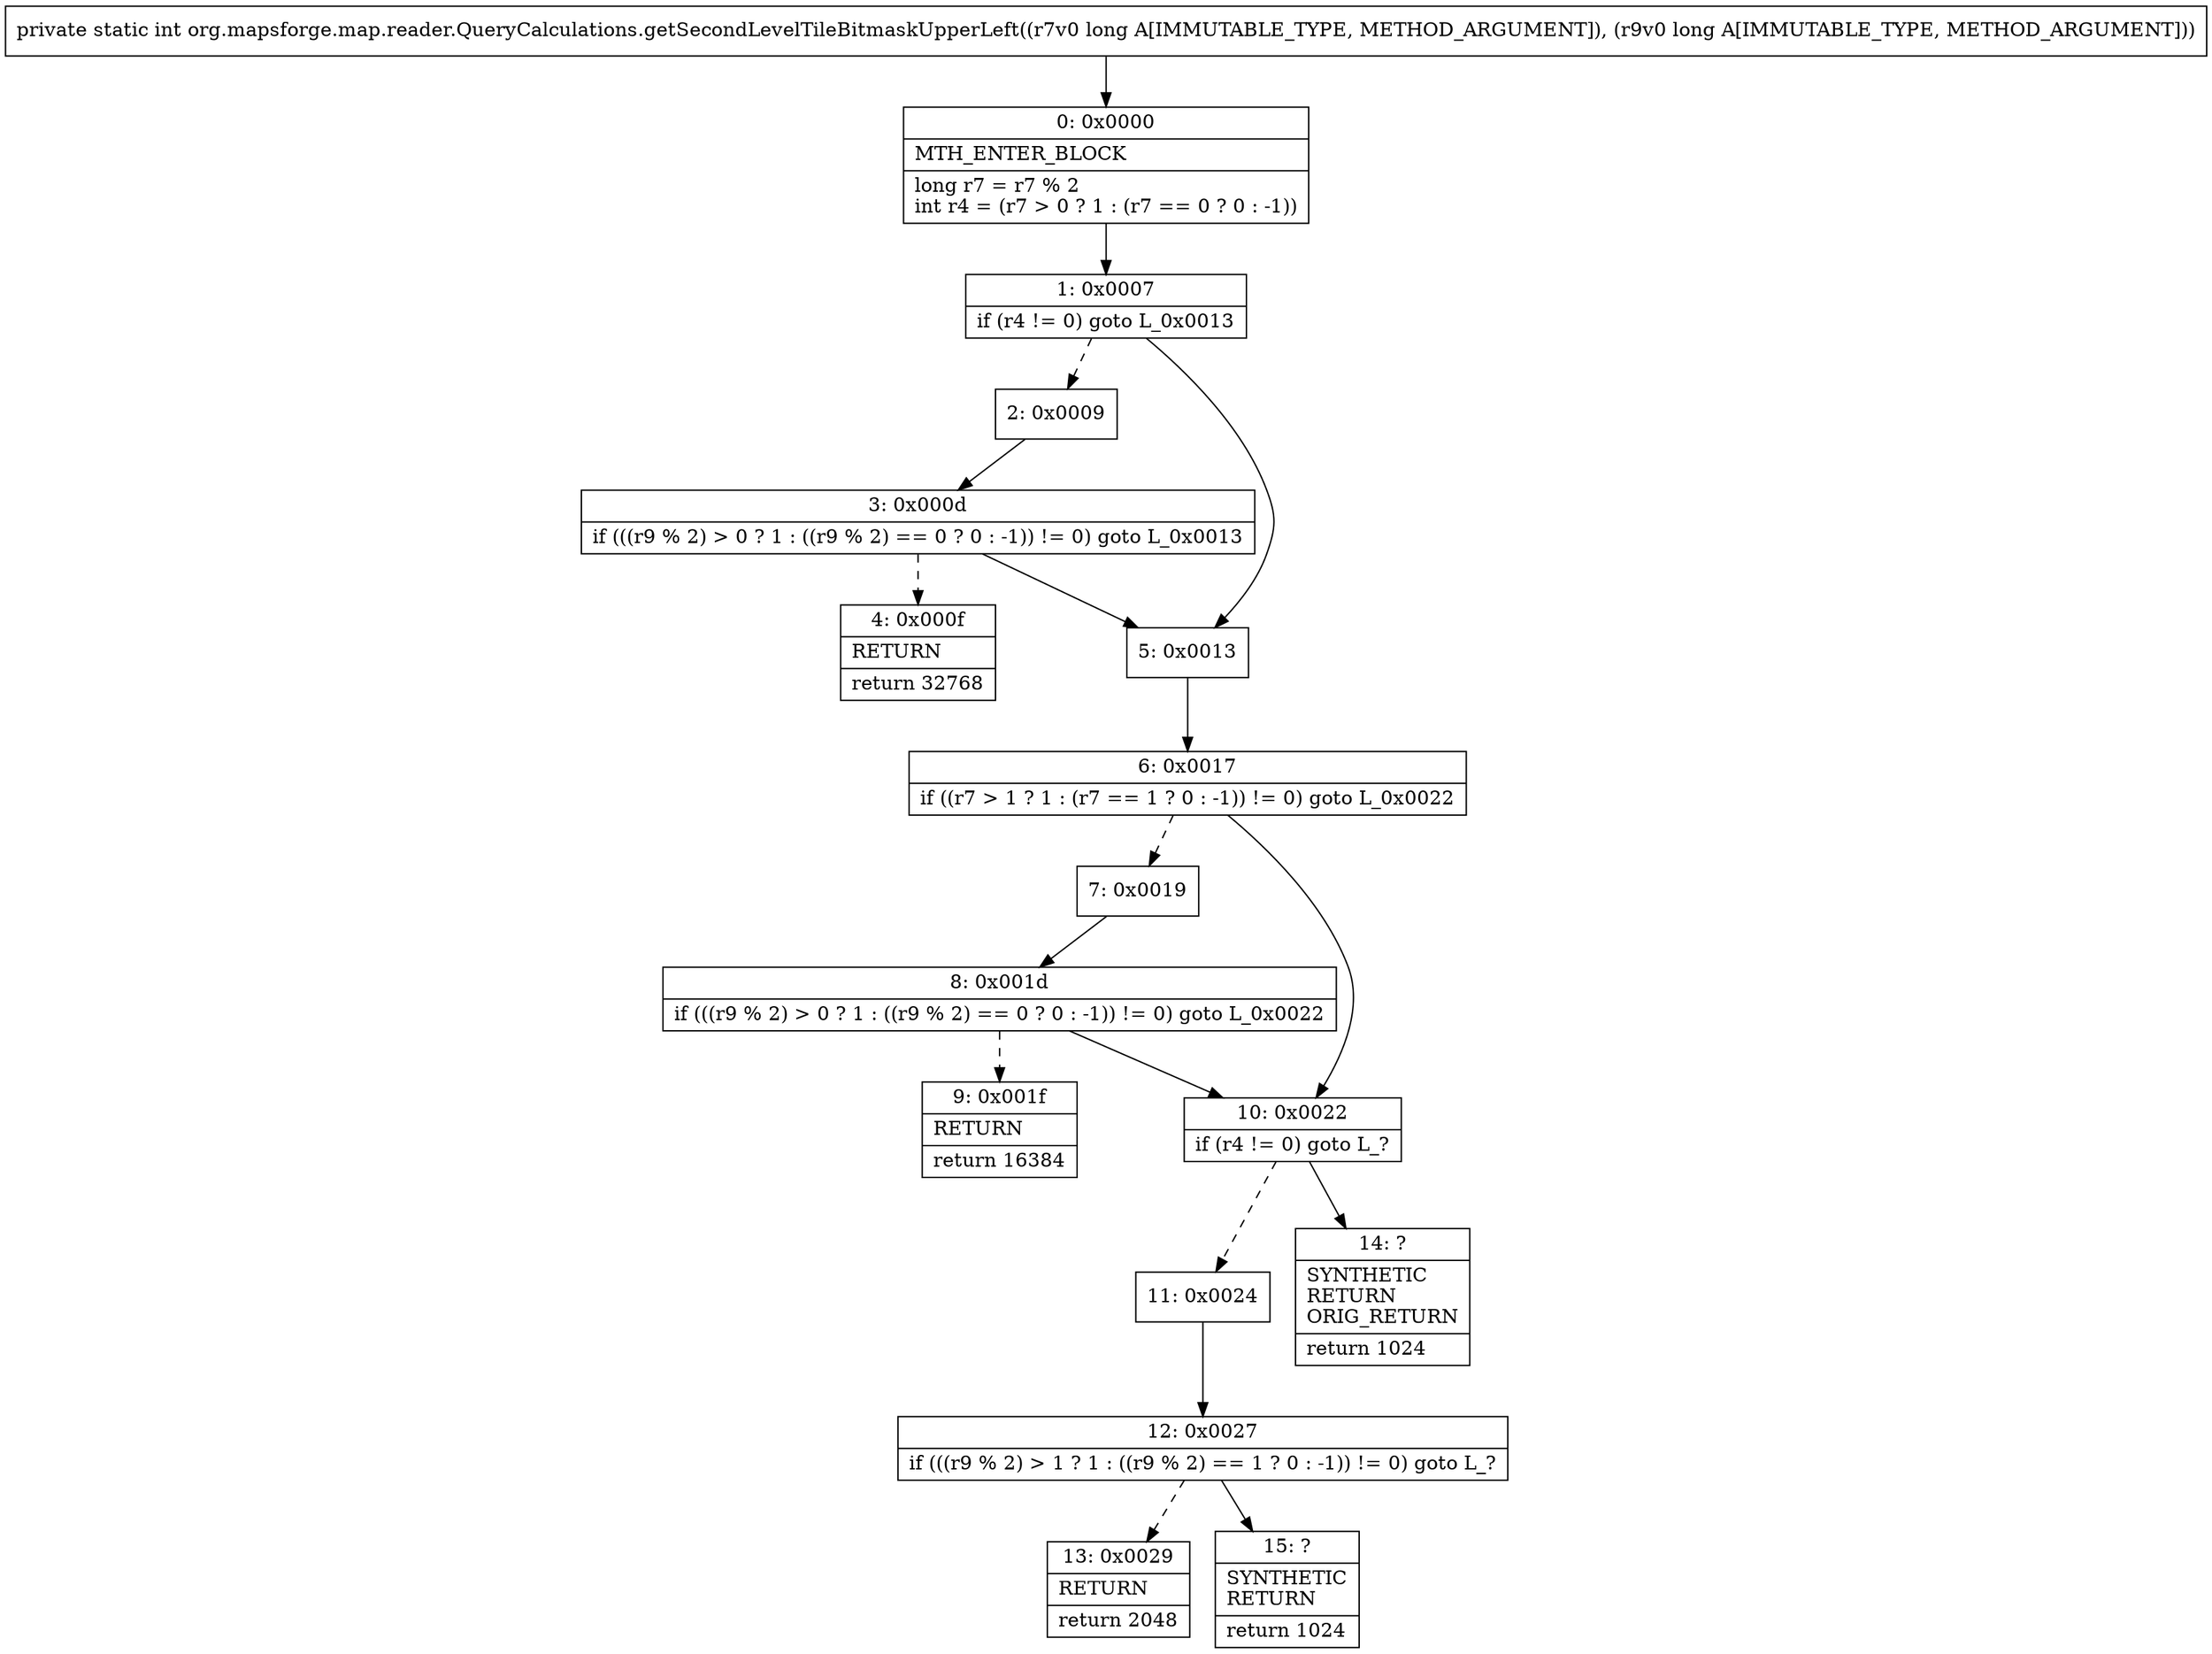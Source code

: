 digraph "CFG fororg.mapsforge.map.reader.QueryCalculations.getSecondLevelTileBitmaskUpperLeft(JJ)I" {
Node_0 [shape=record,label="{0\:\ 0x0000|MTH_ENTER_BLOCK\l|long r7 = r7 % 2\lint r4 = (r7 \> 0 ? 1 : (r7 == 0 ? 0 : \-1))\l}"];
Node_1 [shape=record,label="{1\:\ 0x0007|if (r4 != 0) goto L_0x0013\l}"];
Node_2 [shape=record,label="{2\:\ 0x0009}"];
Node_3 [shape=record,label="{3\:\ 0x000d|if (((r9 % 2) \> 0 ? 1 : ((r9 % 2) == 0 ? 0 : \-1)) != 0) goto L_0x0013\l}"];
Node_4 [shape=record,label="{4\:\ 0x000f|RETURN\l|return 32768\l}"];
Node_5 [shape=record,label="{5\:\ 0x0013}"];
Node_6 [shape=record,label="{6\:\ 0x0017|if ((r7 \> 1 ? 1 : (r7 == 1 ? 0 : \-1)) != 0) goto L_0x0022\l}"];
Node_7 [shape=record,label="{7\:\ 0x0019}"];
Node_8 [shape=record,label="{8\:\ 0x001d|if (((r9 % 2) \> 0 ? 1 : ((r9 % 2) == 0 ? 0 : \-1)) != 0) goto L_0x0022\l}"];
Node_9 [shape=record,label="{9\:\ 0x001f|RETURN\l|return 16384\l}"];
Node_10 [shape=record,label="{10\:\ 0x0022|if (r4 != 0) goto L_?\l}"];
Node_11 [shape=record,label="{11\:\ 0x0024}"];
Node_12 [shape=record,label="{12\:\ 0x0027|if (((r9 % 2) \> 1 ? 1 : ((r9 % 2) == 1 ? 0 : \-1)) != 0) goto L_?\l}"];
Node_13 [shape=record,label="{13\:\ 0x0029|RETURN\l|return 2048\l}"];
Node_14 [shape=record,label="{14\:\ ?|SYNTHETIC\lRETURN\lORIG_RETURN\l|return 1024\l}"];
Node_15 [shape=record,label="{15\:\ ?|SYNTHETIC\lRETURN\l|return 1024\l}"];
MethodNode[shape=record,label="{private static int org.mapsforge.map.reader.QueryCalculations.getSecondLevelTileBitmaskUpperLeft((r7v0 long A[IMMUTABLE_TYPE, METHOD_ARGUMENT]), (r9v0 long A[IMMUTABLE_TYPE, METHOD_ARGUMENT])) }"];
MethodNode -> Node_0;
Node_0 -> Node_1;
Node_1 -> Node_2[style=dashed];
Node_1 -> Node_5;
Node_2 -> Node_3;
Node_3 -> Node_4[style=dashed];
Node_3 -> Node_5;
Node_5 -> Node_6;
Node_6 -> Node_7[style=dashed];
Node_6 -> Node_10;
Node_7 -> Node_8;
Node_8 -> Node_9[style=dashed];
Node_8 -> Node_10;
Node_10 -> Node_11[style=dashed];
Node_10 -> Node_14;
Node_11 -> Node_12;
Node_12 -> Node_13[style=dashed];
Node_12 -> Node_15;
}

